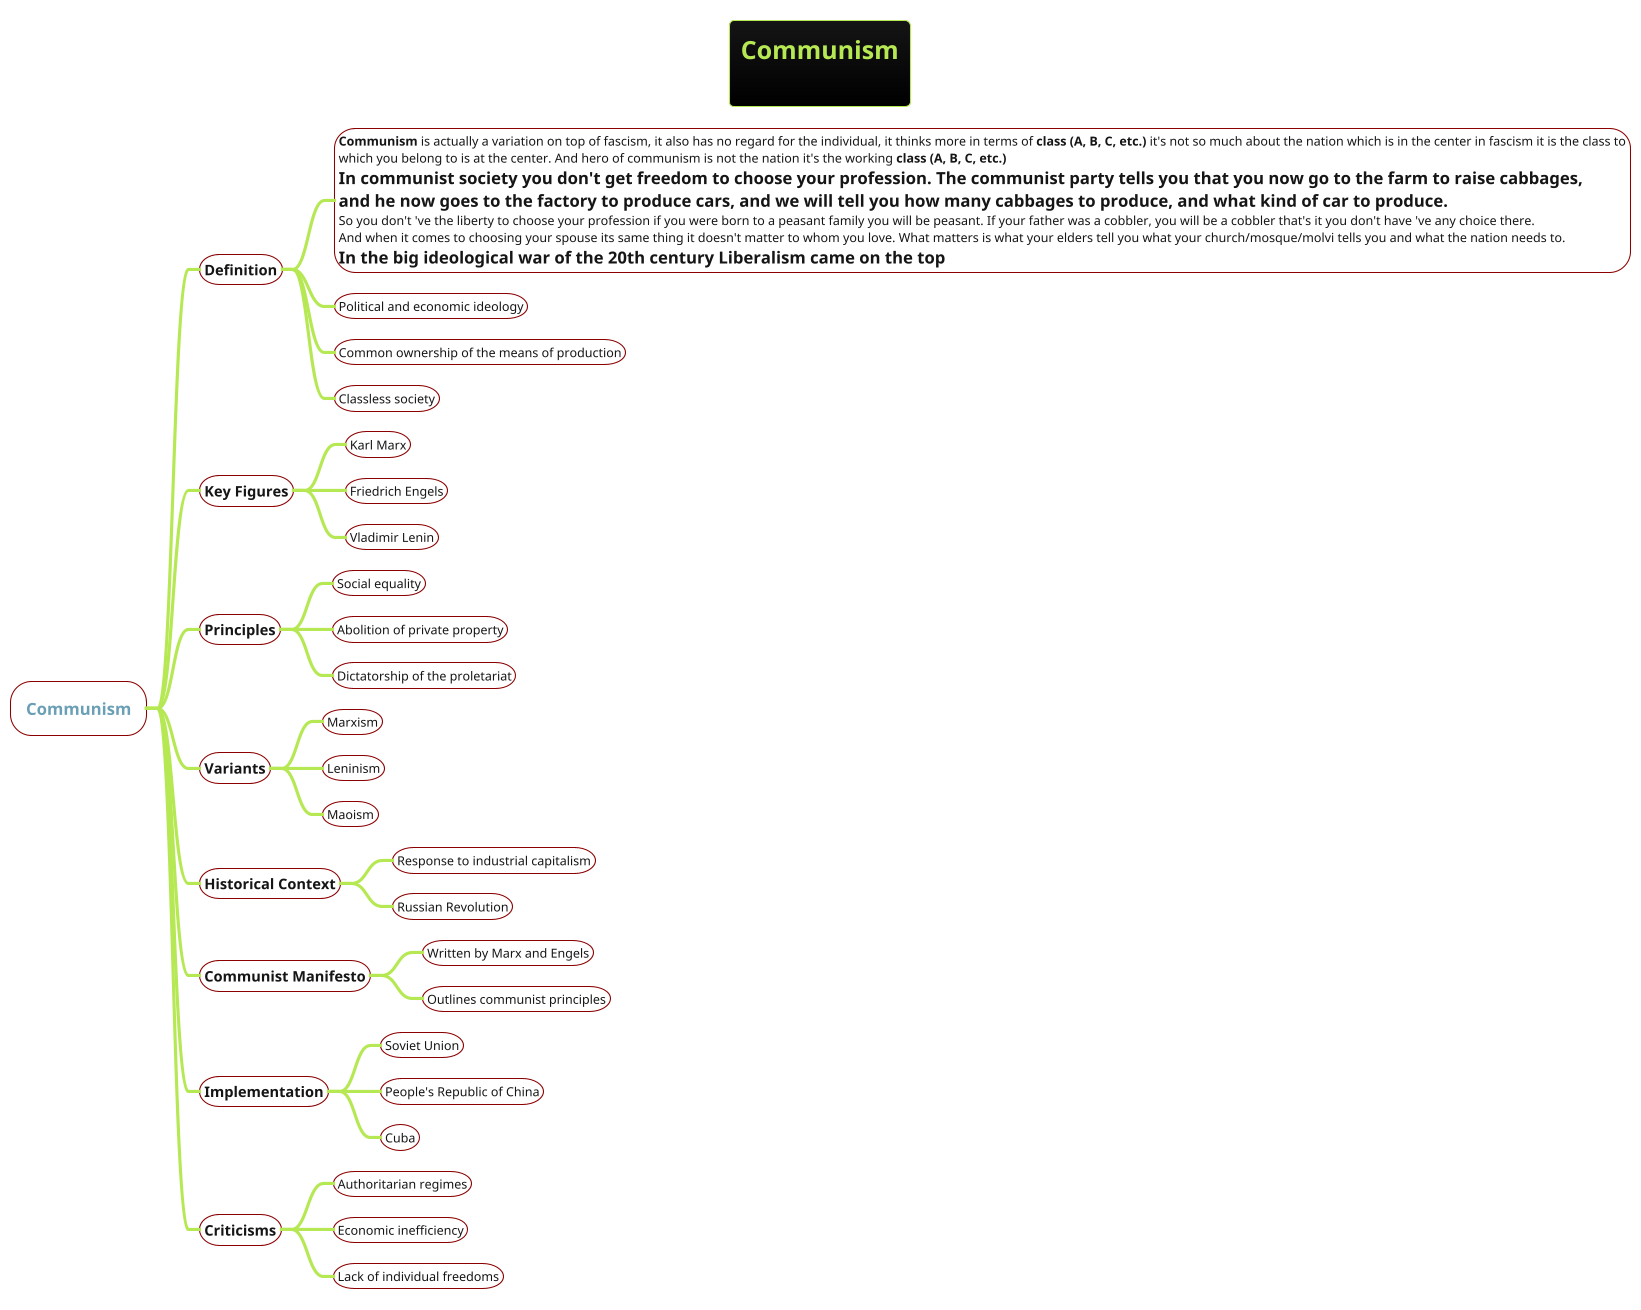 @startmindmap
title =Communism\n

!theme hacker

skinparam node {
    BackgroundColor LightRed
    BorderColor DarkRed
}

* Communism
** Definition
***:**Communism** is actually a variation on top of fascism, it also has no regard for the individual, it thinks more in terms of **class (A, B, C, etc.)** it's not so much about the nation which is in the center in fascism it is the class to
which you belong to is at the center. And hero of communism is not the nation it's the working **class (A, B, C, etc.)**
= In communist society you don't get freedom to choose your profession. The communist party tells you that you now go to the farm to raise cabbages,
=and he now goes to the factory to produce cars, and we will tell you how many cabbages to produce, and what kind of car to produce.
So you don't 've the liberty to choose your profession if you were born to a peasant family you will be peasant. If your father was a cobbler, you will be a cobbler that's it you don't have 've any choice there.
And when it comes to choosing your spouse its same thing it doesn't matter to whom you love. What matters is what your elders tell you what your church/mosque/molvi tells you and what the nation needs to.
= In the big ideological war of the 20th century Liberalism came on the top;
*** Political and economic ideology
*** Common ownership of the means of production
*** Classless society

** Key Figures
*** Karl Marx
*** Friedrich Engels
*** Vladimir Lenin

** Principles
*** Social equality
*** Abolition of private property
*** Dictatorship of the proletariat

** Variants
*** Marxism
*** Leninism
*** Maoism

** Historical Context
*** Response to industrial capitalism
*** Russian Revolution

** Communist Manifesto
*** Written by Marx and Engels
*** Outlines communist principles

** Implementation
*** Soviet Union
*** People's Republic of China
*** Cuba

** Criticisms
*** Authoritarian regimes
*** Economic inefficiency
*** Lack of individual freedoms
@endmindmap
